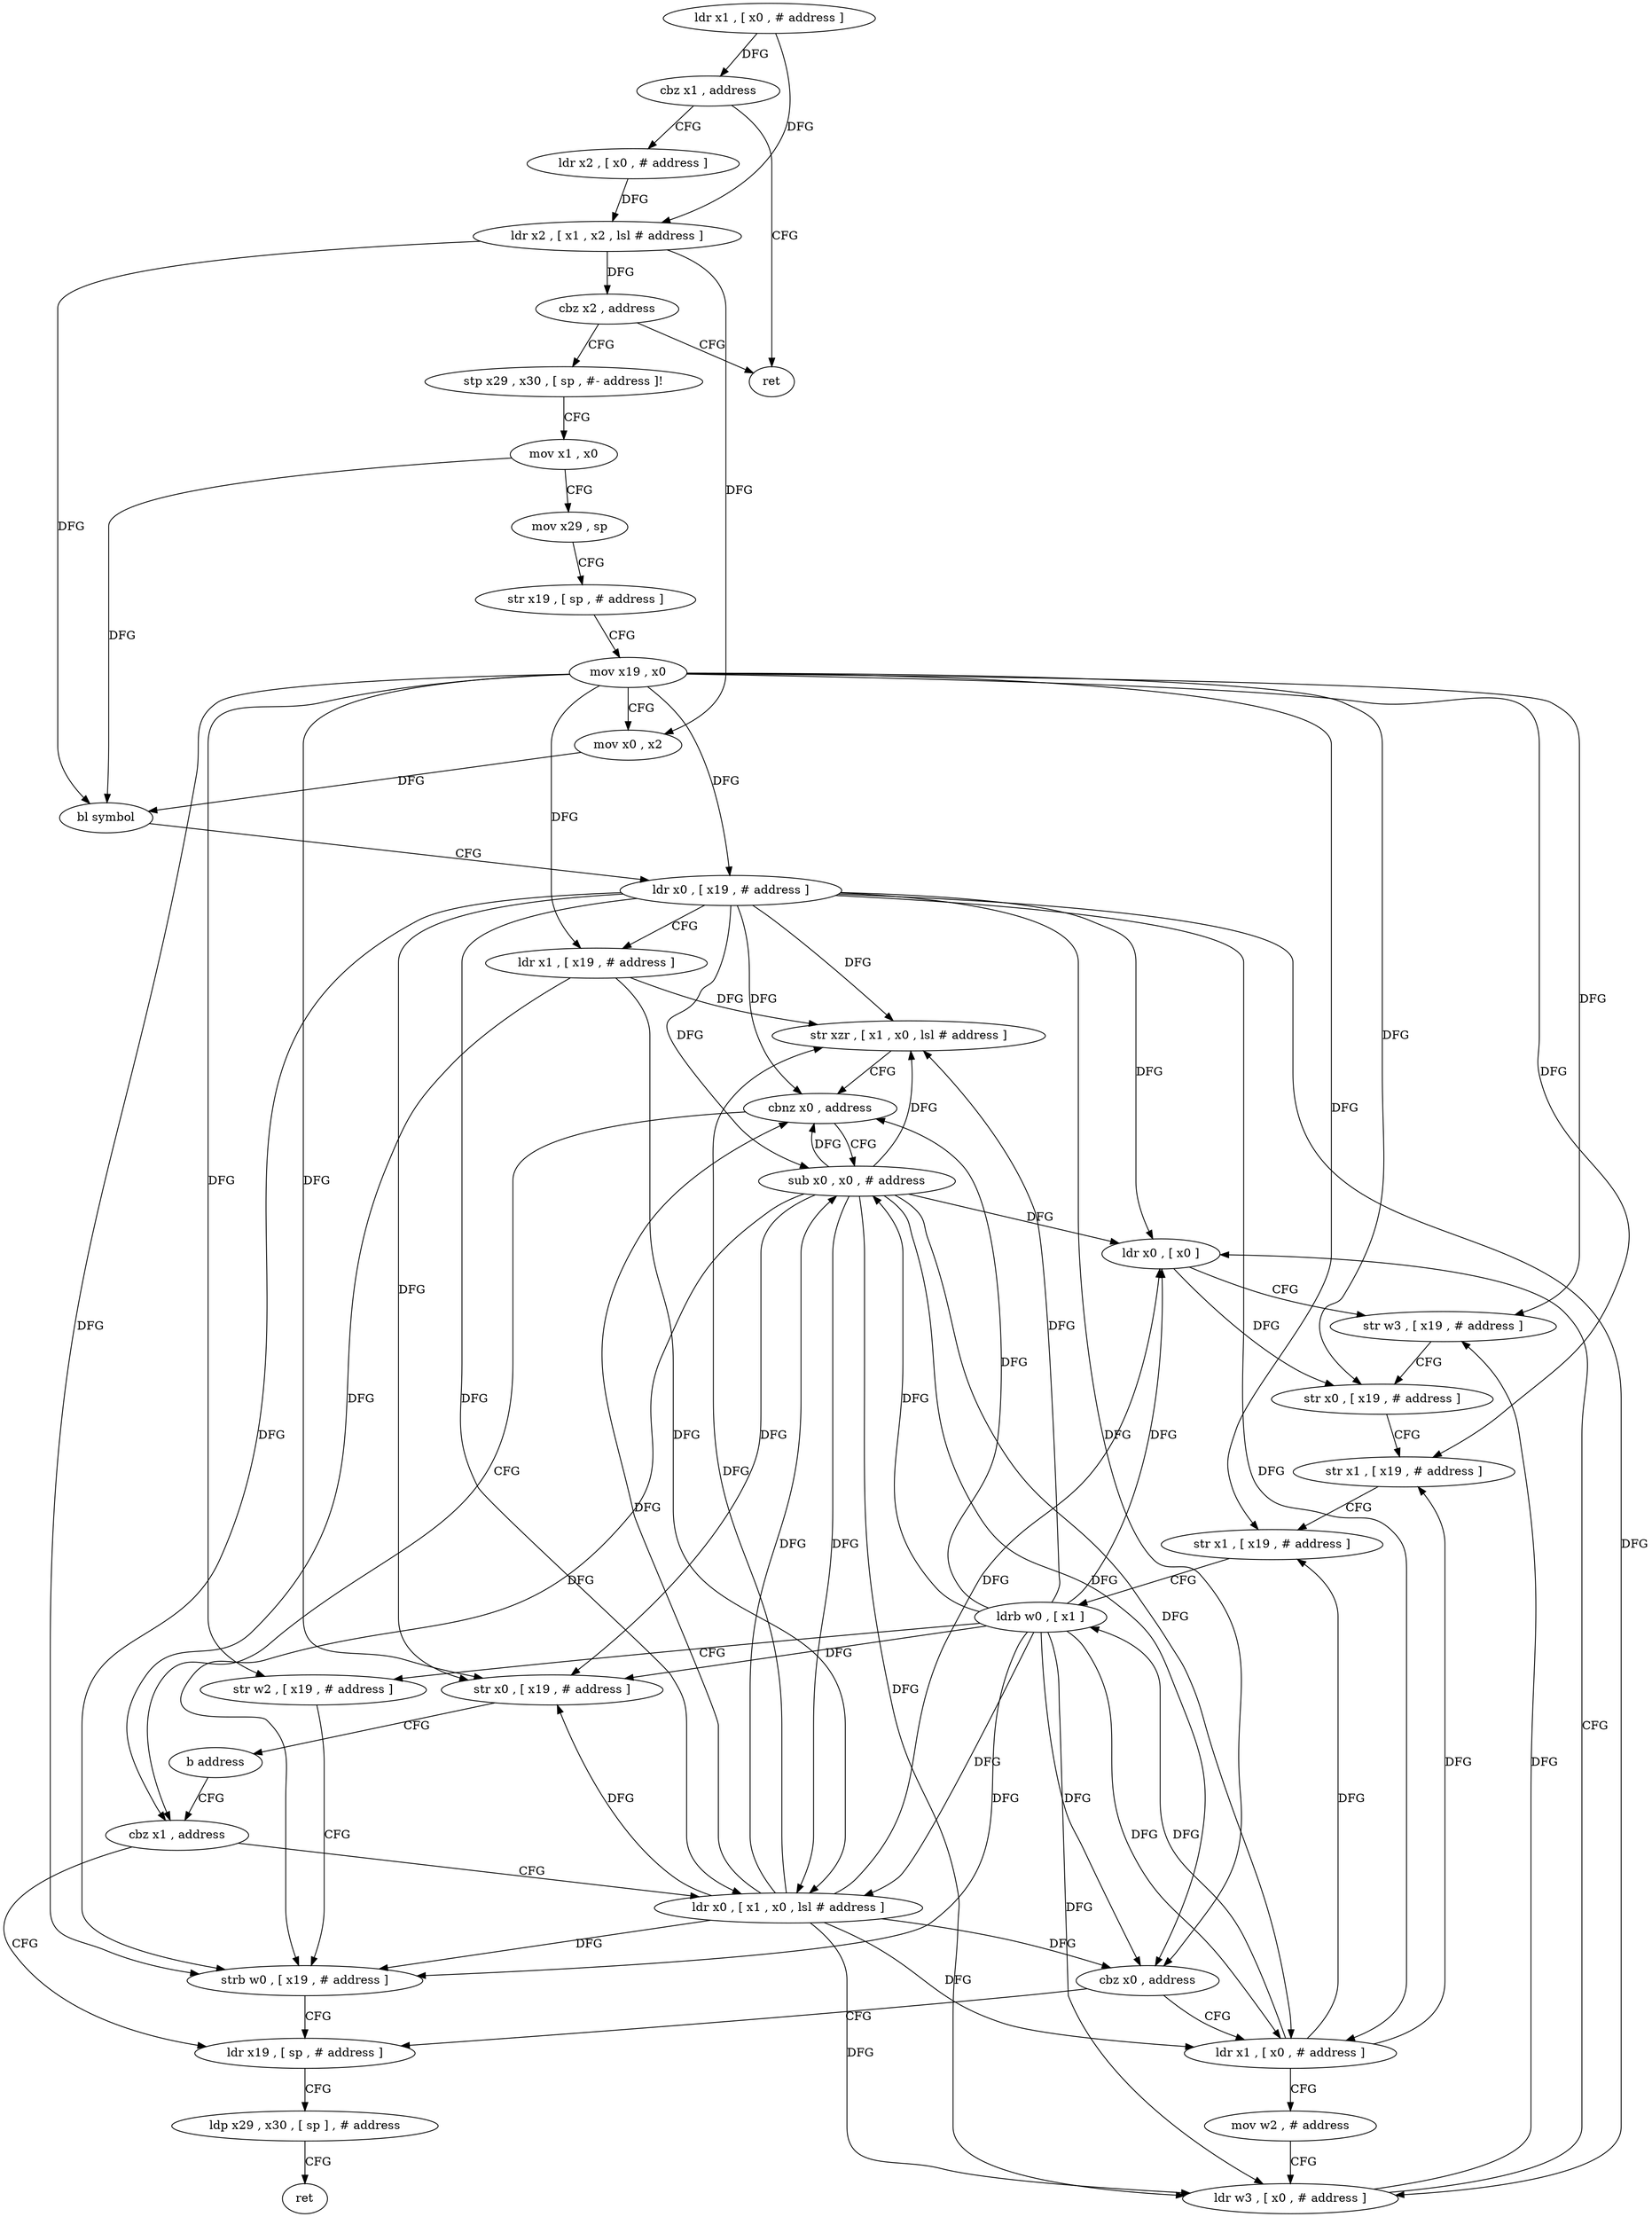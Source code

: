 digraph "func" {
"132240" [label = "ldr x1 , [ x0 , # address ]" ]
"132244" [label = "cbz x1 , address" ]
"132392" [label = "ret" ]
"132248" [label = "ldr x2 , [ x0 , # address ]" ]
"132252" [label = "ldr x2 , [ x1 , x2 , lsl # address ]" ]
"132256" [label = "cbz x2 , address" ]
"132260" [label = "stp x29 , x30 , [ sp , #- address ]!" ]
"132264" [label = "mov x1 , x0" ]
"132268" [label = "mov x29 , sp" ]
"132272" [label = "str x19 , [ sp , # address ]" ]
"132276" [label = "mov x19 , x0" ]
"132280" [label = "mov x0 , x2" ]
"132284" [label = "bl symbol" ]
"132288" [label = "ldr x0 , [ x19 , # address ]" ]
"132292" [label = "ldr x1 , [ x19 , # address ]" ]
"132296" [label = "str xzr , [ x1 , x0 , lsl # address ]" ]
"132300" [label = "cbnz x0 , address" ]
"132376" [label = "sub x0 , x0 , # address" ]
"132304" [label = "cbz x1 , address" ]
"132380" [label = "str x0 , [ x19 , # address ]" ]
"132384" [label = "b address" ]
"132360" [label = "ldr x19 , [ sp , # address ]" ]
"132308" [label = "ldr x0 , [ x1 , x0 , lsl # address ]" ]
"132364" [label = "ldp x29 , x30 , [ sp ] , # address" ]
"132368" [label = "ret" ]
"132312" [label = "cbz x0 , address" ]
"132316" [label = "ldr x1 , [ x0 , # address ]" ]
"132320" [label = "mov w2 , # address" ]
"132324" [label = "ldr w3 , [ x0 , # address ]" ]
"132328" [label = "ldr x0 , [ x0 ]" ]
"132332" [label = "str w3 , [ x19 , # address ]" ]
"132336" [label = "str x0 , [ x19 , # address ]" ]
"132340" [label = "str x1 , [ x19 , # address ]" ]
"132344" [label = "str x1 , [ x19 , # address ]" ]
"132348" [label = "ldrb w0 , [ x1 ]" ]
"132352" [label = "str w2 , [ x19 , # address ]" ]
"132356" [label = "strb w0 , [ x19 , # address ]" ]
"132240" -> "132244" [ label = "DFG" ]
"132240" -> "132252" [ label = "DFG" ]
"132244" -> "132392" [ label = "CFG" ]
"132244" -> "132248" [ label = "CFG" ]
"132248" -> "132252" [ label = "DFG" ]
"132252" -> "132256" [ label = "DFG" ]
"132252" -> "132280" [ label = "DFG" ]
"132252" -> "132284" [ label = "DFG" ]
"132256" -> "132392" [ label = "CFG" ]
"132256" -> "132260" [ label = "CFG" ]
"132260" -> "132264" [ label = "CFG" ]
"132264" -> "132268" [ label = "CFG" ]
"132264" -> "132284" [ label = "DFG" ]
"132268" -> "132272" [ label = "CFG" ]
"132272" -> "132276" [ label = "CFG" ]
"132276" -> "132280" [ label = "CFG" ]
"132276" -> "132288" [ label = "DFG" ]
"132276" -> "132292" [ label = "DFG" ]
"132276" -> "132380" [ label = "DFG" ]
"132276" -> "132332" [ label = "DFG" ]
"132276" -> "132336" [ label = "DFG" ]
"132276" -> "132340" [ label = "DFG" ]
"132276" -> "132344" [ label = "DFG" ]
"132276" -> "132352" [ label = "DFG" ]
"132276" -> "132356" [ label = "DFG" ]
"132280" -> "132284" [ label = "DFG" ]
"132284" -> "132288" [ label = "CFG" ]
"132288" -> "132292" [ label = "CFG" ]
"132288" -> "132296" [ label = "DFG" ]
"132288" -> "132300" [ label = "DFG" ]
"132288" -> "132376" [ label = "DFG" ]
"132288" -> "132380" [ label = "DFG" ]
"132288" -> "132308" [ label = "DFG" ]
"132288" -> "132312" [ label = "DFG" ]
"132288" -> "132316" [ label = "DFG" ]
"132288" -> "132324" [ label = "DFG" ]
"132288" -> "132328" [ label = "DFG" ]
"132288" -> "132356" [ label = "DFG" ]
"132292" -> "132296" [ label = "DFG" ]
"132292" -> "132304" [ label = "DFG" ]
"132292" -> "132308" [ label = "DFG" ]
"132296" -> "132300" [ label = "CFG" ]
"132300" -> "132376" [ label = "CFG" ]
"132300" -> "132304" [ label = "CFG" ]
"132376" -> "132380" [ label = "DFG" ]
"132376" -> "132296" [ label = "DFG" ]
"132376" -> "132300" [ label = "DFG" ]
"132376" -> "132308" [ label = "DFG" ]
"132376" -> "132312" [ label = "DFG" ]
"132376" -> "132316" [ label = "DFG" ]
"132376" -> "132324" [ label = "DFG" ]
"132376" -> "132328" [ label = "DFG" ]
"132376" -> "132356" [ label = "DFG" ]
"132304" -> "132360" [ label = "CFG" ]
"132304" -> "132308" [ label = "CFG" ]
"132380" -> "132384" [ label = "CFG" ]
"132384" -> "132304" [ label = "CFG" ]
"132360" -> "132364" [ label = "CFG" ]
"132308" -> "132312" [ label = "DFG" ]
"132308" -> "132296" [ label = "DFG" ]
"132308" -> "132300" [ label = "DFG" ]
"132308" -> "132376" [ label = "DFG" ]
"132308" -> "132380" [ label = "DFG" ]
"132308" -> "132316" [ label = "DFG" ]
"132308" -> "132324" [ label = "DFG" ]
"132308" -> "132328" [ label = "DFG" ]
"132308" -> "132356" [ label = "DFG" ]
"132364" -> "132368" [ label = "CFG" ]
"132312" -> "132360" [ label = "CFG" ]
"132312" -> "132316" [ label = "CFG" ]
"132316" -> "132320" [ label = "CFG" ]
"132316" -> "132340" [ label = "DFG" ]
"132316" -> "132344" [ label = "DFG" ]
"132316" -> "132348" [ label = "DFG" ]
"132320" -> "132324" [ label = "CFG" ]
"132324" -> "132328" [ label = "CFG" ]
"132324" -> "132332" [ label = "DFG" ]
"132328" -> "132332" [ label = "CFG" ]
"132328" -> "132336" [ label = "DFG" ]
"132332" -> "132336" [ label = "CFG" ]
"132336" -> "132340" [ label = "CFG" ]
"132340" -> "132344" [ label = "CFG" ]
"132344" -> "132348" [ label = "CFG" ]
"132348" -> "132352" [ label = "CFG" ]
"132348" -> "132296" [ label = "DFG" ]
"132348" -> "132300" [ label = "DFG" ]
"132348" -> "132376" [ label = "DFG" ]
"132348" -> "132380" [ label = "DFG" ]
"132348" -> "132308" [ label = "DFG" ]
"132348" -> "132312" [ label = "DFG" ]
"132348" -> "132316" [ label = "DFG" ]
"132348" -> "132324" [ label = "DFG" ]
"132348" -> "132328" [ label = "DFG" ]
"132348" -> "132356" [ label = "DFG" ]
"132352" -> "132356" [ label = "CFG" ]
"132356" -> "132360" [ label = "CFG" ]
}
